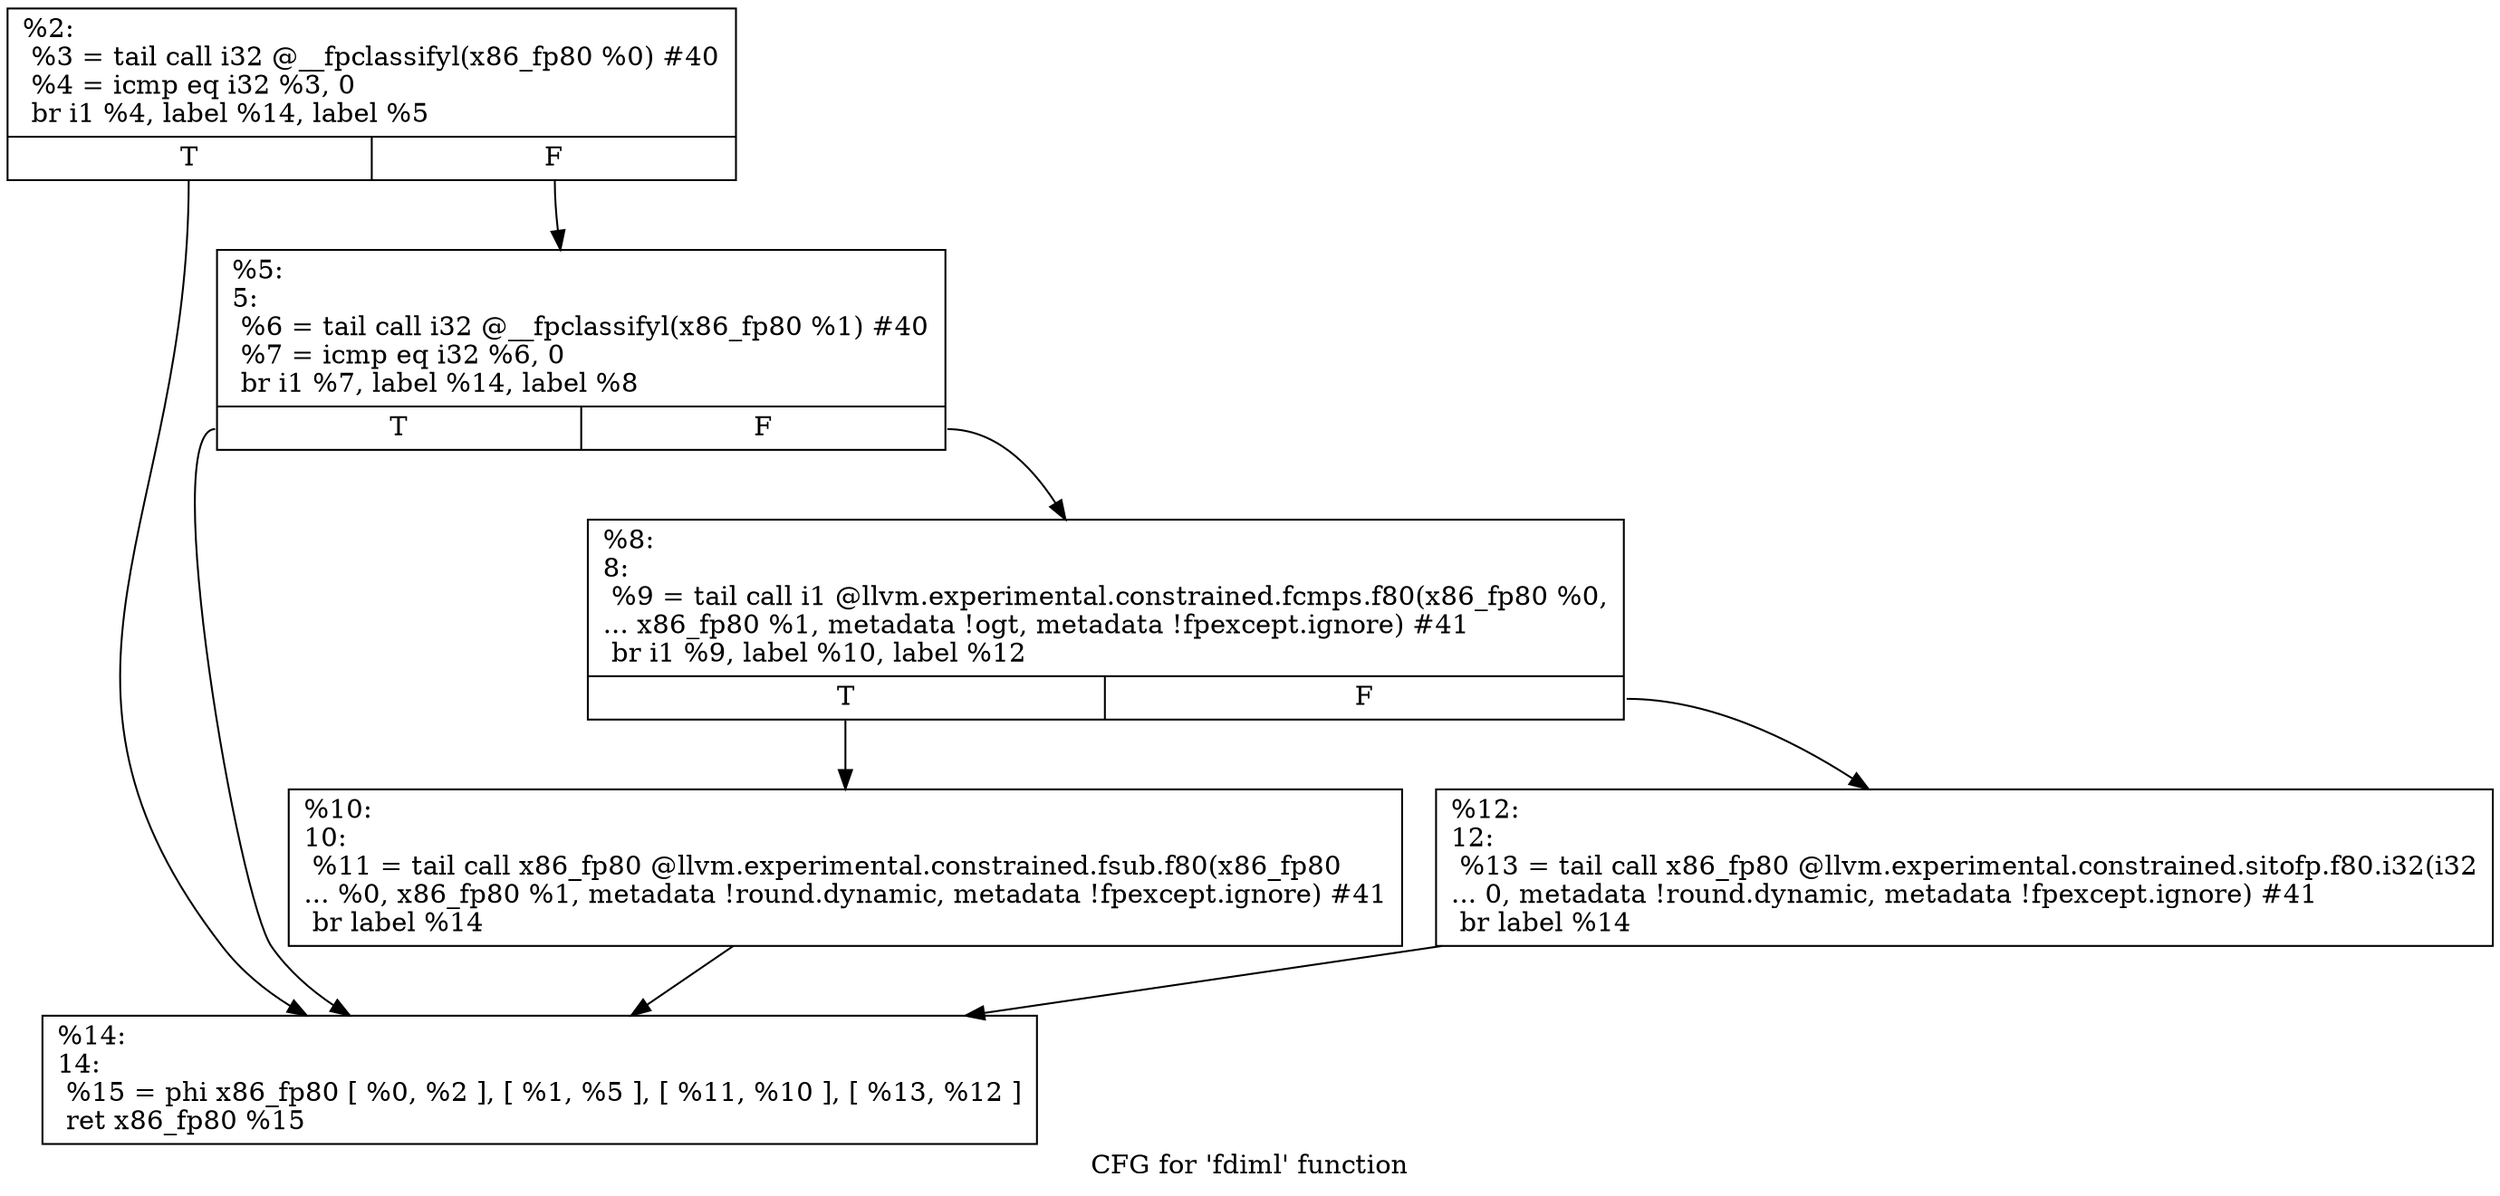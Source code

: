 digraph "CFG for 'fdiml' function" {
	label="CFG for 'fdiml' function";

	Node0x1bfa1c0 [shape=record,label="{%2:\l  %3 = tail call i32 @__fpclassifyl(x86_fp80 %0) #40\l  %4 = icmp eq i32 %3, 0\l  br i1 %4, label %14, label %5\l|{<s0>T|<s1>F}}"];
	Node0x1bfa1c0:s0 -> Node0x1bfa3f0;
	Node0x1bfa1c0:s1 -> Node0x1bfa2b0;
	Node0x1bfa2b0 [shape=record,label="{%5:\l5:                                                \l  %6 = tail call i32 @__fpclassifyl(x86_fp80 %1) #40\l  %7 = icmp eq i32 %6, 0\l  br i1 %7, label %14, label %8\l|{<s0>T|<s1>F}}"];
	Node0x1bfa2b0:s0 -> Node0x1bfa3f0;
	Node0x1bfa2b0:s1 -> Node0x1bfa300;
	Node0x1bfa300 [shape=record,label="{%8:\l8:                                                \l  %9 = tail call i1 @llvm.experimental.constrained.fcmps.f80(x86_fp80 %0,\l... x86_fp80 %1, metadata !ogt, metadata !fpexcept.ignore) #41\l  br i1 %9, label %10, label %12\l|{<s0>T|<s1>F}}"];
	Node0x1bfa300:s0 -> Node0x1bfa350;
	Node0x1bfa300:s1 -> Node0x1bfa3a0;
	Node0x1bfa350 [shape=record,label="{%10:\l10:                                               \l  %11 = tail call x86_fp80 @llvm.experimental.constrained.fsub.f80(x86_fp80\l... %0, x86_fp80 %1, metadata !round.dynamic, metadata !fpexcept.ignore) #41\l  br label %14\l}"];
	Node0x1bfa350 -> Node0x1bfa3f0;
	Node0x1bfa3a0 [shape=record,label="{%12:\l12:                                               \l  %13 = tail call x86_fp80 @llvm.experimental.constrained.sitofp.f80.i32(i32\l... 0, metadata !round.dynamic, metadata !fpexcept.ignore) #41\l  br label %14\l}"];
	Node0x1bfa3a0 -> Node0x1bfa3f0;
	Node0x1bfa3f0 [shape=record,label="{%14:\l14:                                               \l  %15 = phi x86_fp80 [ %0, %2 ], [ %1, %5 ], [ %11, %10 ], [ %13, %12 ]\l  ret x86_fp80 %15\l}"];
}
